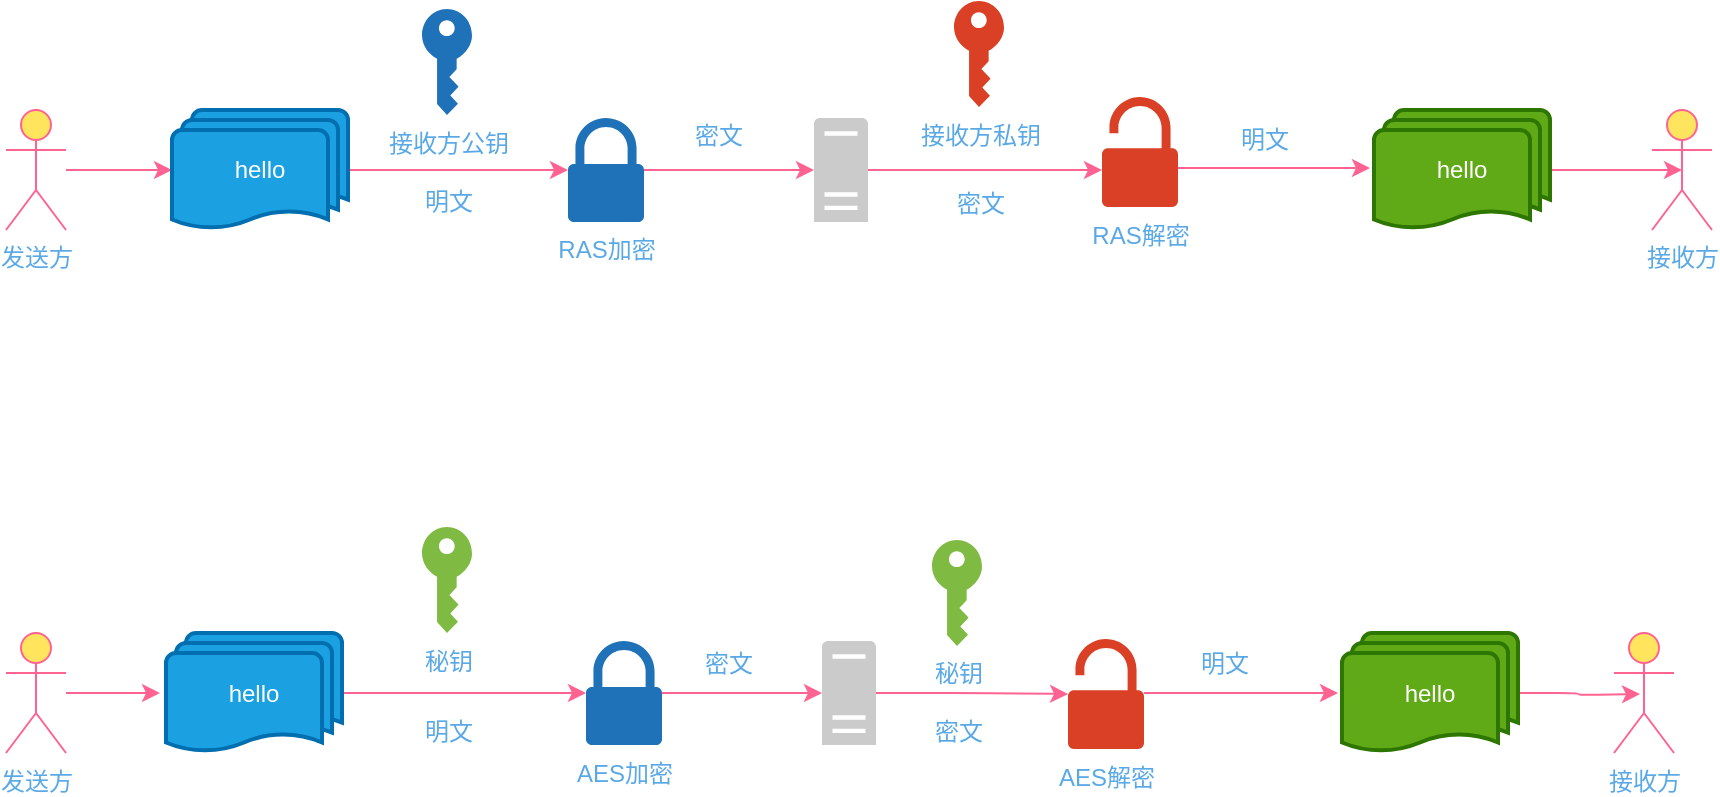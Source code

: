 <mxfile>
    <diagram id="boIPRINJ2YQL5eu0XOoe" name="第 1 页">
        <mxGraphModel dx="1178" dy="707" grid="0" gridSize="10" guides="1" tooltips="1" connect="1" arrows="1" fold="1" page="0" pageScale="1" pageWidth="827" pageHeight="1169" background="#ffffff" math="0" shadow="0">
            <root>
                <mxCell id="0"/>
                <mxCell id="1" parent="0"/>
                <mxCell id="4" value="" style="edgeStyle=orthogonalEdgeStyle;curved=0;rounded=1;sketch=0;orthogonalLoop=1;jettySize=auto;html=1;strokeColor=#FF6392;fillColor=#FFE45E;fontColor=#5AA9E6;entryX=0;entryY=0.5;entryDx=0;entryDy=0;entryPerimeter=0;" parent="1" source="2" target="8" edge="1">
                    <mxGeometry relative="1" as="geometry">
                        <mxPoint x="408" y="249" as="targetPoint"/>
                        <Array as="points"/>
                    </mxGeometry>
                </mxCell>
                <mxCell id="2" value="发送方" style="shape=umlActor;verticalLabelPosition=bottom;verticalAlign=top;html=1;fillColor=#FFE45E;strokeColor=#FF6392;fontColor=#5AA9E6;" parent="1" vertex="1">
                    <mxGeometry x="47" y="229" width="30" height="60" as="geometry"/>
                </mxCell>
                <mxCell id="3" value="接收方" style="shape=umlActor;verticalLabelPosition=bottom;verticalAlign=top;html=1;fillColor=#FFE45E;strokeColor=#FF6392;fontColor=#5AA9E6;" parent="1" vertex="1">
                    <mxGeometry x="870" y="229" width="30" height="60" as="geometry"/>
                </mxCell>
                <mxCell id="10" style="edgeStyle=orthogonalEdgeStyle;curved=0;rounded=1;sketch=0;orthogonalLoop=1;jettySize=auto;html=1;exitX=1;exitY=0.5;exitDx=0;exitDy=0;exitPerimeter=0;strokeColor=#FF6392;fillColor=#FFE45E;fontColor=#5AA9E6;" parent="1" source="8" target="37" edge="1">
                    <mxGeometry relative="1" as="geometry">
                        <mxPoint x="269" y="259" as="targetPoint"/>
                    </mxGeometry>
                </mxCell>
                <mxCell id="8" value="hello" style="strokeWidth=2;html=1;shape=mxgraph.flowchart.multi-document;whiteSpace=wrap;rounded=0;sketch=0;fillColor=#1ba1e2;fontColor=#ffffff;strokeColor=#006EAF;" parent="1" vertex="1">
                    <mxGeometry x="130" y="229" width="88" height="60" as="geometry"/>
                </mxCell>
                <mxCell id="19" style="edgeStyle=orthogonalEdgeStyle;curved=0;rounded=1;sketch=0;orthogonalLoop=1;jettySize=auto;html=1;strokeColor=#FF6392;fillColor=#FFE45E;fontColor=#5AA9E6;" parent="1" source="18" target="32" edge="1">
                    <mxGeometry relative="1" as="geometry">
                        <mxPoint x="468" y="259" as="targetPoint"/>
                        <Array as="points">
                            <mxPoint x="475" y="259"/>
                            <mxPoint x="475" y="256"/>
                        </Array>
                    </mxGeometry>
                </mxCell>
                <mxCell id="18" value="" style="pointerEvents=1;shadow=0;dashed=0;html=1;labelPosition=center;verticalLabelPosition=bottom;verticalAlign=top;outlineConnect=0;align=center;shape=mxgraph.office.servers.server_generic;fillColor=#CCCBCB;rounded=0;sketch=0;fontColor=#5AA9E6;strokeColor=none;" parent="1" vertex="1">
                    <mxGeometry x="451" y="233" width="27" height="52" as="geometry"/>
                </mxCell>
                <mxCell id="24" value="接收方私钥" style="pointerEvents=1;shadow=0;dashed=0;html=1;strokeColor=none;labelPosition=center;verticalLabelPosition=bottom;verticalAlign=top;outlineConnect=0;align=center;shape=mxgraph.office.security.key_permissions;fillColor=#DA4026;rounded=0;sketch=0;fontColor=#5AA9E6;" parent="1" vertex="1">
                    <mxGeometry x="521" y="174.5" width="25" height="53" as="geometry"/>
                </mxCell>
                <mxCell id="28" style="edgeStyle=orthogonalEdgeStyle;curved=0;rounded=1;sketch=0;orthogonalLoop=1;jettySize=auto;html=1;entryX=0.5;entryY=0.5;entryDx=0;entryDy=0;entryPerimeter=0;strokeColor=#FF6392;fillColor=#FFE45E;fontColor=#5AA9E6;" parent="1" source="26" target="3" edge="1">
                    <mxGeometry relative="1" as="geometry"/>
                </mxCell>
                <mxCell id="26" value="hello" style="strokeWidth=2;html=1;shape=mxgraph.flowchart.multi-document;whiteSpace=wrap;rounded=0;sketch=0;fillColor=#60a917;fontColor=#ffffff;strokeColor=#2D7600;" parent="1" vertex="1">
                    <mxGeometry x="731" y="229" width="88" height="60" as="geometry"/>
                </mxCell>
                <mxCell id="89" style="edgeStyle=orthogonalEdgeStyle;curved=0;rounded=1;sketch=0;orthogonalLoop=1;jettySize=auto;html=1;strokeColor=#FF6392;fillColor=#FFE45E;fontColor=#0000CC;" edge="1" parent="1" source="32">
                    <mxGeometry relative="1" as="geometry">
                        <mxPoint x="729" y="258" as="targetPoint"/>
                        <Array as="points">
                            <mxPoint x="729" y="258"/>
                        </Array>
                    </mxGeometry>
                </mxCell>
                <mxCell id="32" value="RAS解密" style="pointerEvents=1;shadow=0;dashed=0;html=1;strokeColor=none;labelPosition=center;verticalLabelPosition=bottom;verticalAlign=top;outlineConnect=0;align=center;shape=mxgraph.office.security.lock_unprotected;fillColor=#DA4026;rounded=0;sketch=0;fontColor=#5AA9E6;" parent="1" vertex="1">
                    <mxGeometry x="595" y="222.5" width="38" height="55" as="geometry"/>
                </mxCell>
                <mxCell id="35" value="接收方公钥" style="pointerEvents=1;shadow=0;dashed=0;html=1;strokeColor=none;labelPosition=center;verticalLabelPosition=bottom;verticalAlign=top;outlineConnect=0;align=center;shape=mxgraph.office.security.key_permissions;fillColor=#2072B8;rounded=0;sketch=0;fontColor=#5AA9E6;" parent="1" vertex="1">
                    <mxGeometry x="255" y="178.5" width="25" height="53" as="geometry"/>
                </mxCell>
                <mxCell id="86" style="edgeStyle=orthogonalEdgeStyle;curved=0;rounded=1;sketch=0;orthogonalLoop=1;jettySize=auto;html=1;strokeColor=#FF6392;fillColor=#FFE45E;fontColor=#0000CC;" parent="1" source="37" target="18" edge="1">
                    <mxGeometry relative="1" as="geometry"/>
                </mxCell>
                <mxCell id="37" value="RAS加密" style="pointerEvents=1;shadow=0;dashed=0;html=1;strokeColor=none;labelPosition=center;verticalLabelPosition=bottom;verticalAlign=top;outlineConnect=0;align=center;shape=mxgraph.office.security.lock_protected;fillColor=#2072B8;rounded=0;sketch=0;fontColor=#5AA9E6;" parent="1" vertex="1">
                    <mxGeometry x="328" y="233" width="38" height="52" as="geometry"/>
                </mxCell>
                <mxCell id="40" style="edgeStyle=orthogonalEdgeStyle;curved=0;rounded=1;sketch=0;orthogonalLoop=1;jettySize=auto;html=1;strokeColor=#FF6392;fillColor=#FFE45E;fontColor=#5AA9E6;" parent="1" source="39" edge="1">
                    <mxGeometry relative="1" as="geometry">
                        <mxPoint x="124" y="520.5" as="targetPoint"/>
                    </mxGeometry>
                </mxCell>
                <mxCell id="39" value="发送方" style="shape=umlActor;verticalLabelPosition=bottom;verticalAlign=top;html=1;fillColor=#FFE45E;strokeColor=#FF6392;fontColor=#5AA9E6;" parent="1" vertex="1">
                    <mxGeometry x="47" y="490.5" width="30" height="60" as="geometry"/>
                </mxCell>
                <mxCell id="91" style="edgeStyle=orthogonalEdgeStyle;curved=0;rounded=1;sketch=0;orthogonalLoop=1;jettySize=auto;html=1;strokeColor=#FF6392;fillColor=#FFE45E;fontColor=#0000CC;" edge="1" parent="1" source="44" target="47">
                    <mxGeometry relative="1" as="geometry"/>
                </mxCell>
                <mxCell id="44" value="hello" style="strokeWidth=2;html=1;shape=mxgraph.flowchart.multi-document;whiteSpace=wrap;rounded=0;sketch=0;fillColor=#1ba1e2;fontColor=#ffffff;strokeColor=#006EAF;" parent="1" vertex="1">
                    <mxGeometry x="127" y="490.5" width="88" height="60" as="geometry"/>
                </mxCell>
                <mxCell id="48" style="edgeStyle=orthogonalEdgeStyle;curved=0;rounded=1;sketch=0;orthogonalLoop=1;jettySize=auto;html=1;strokeColor=#FF6392;fillColor=#FFE45E;fontColor=#5AA9E6;" parent="1" source="47" edge="1" target="49">
                    <mxGeometry relative="1" as="geometry">
                        <mxPoint x="429" y="515.5" as="targetPoint"/>
                    </mxGeometry>
                </mxCell>
                <mxCell id="47" value="AES加密" style="pointerEvents=1;shadow=0;dashed=0;html=1;strokeColor=none;labelPosition=center;verticalLabelPosition=bottom;verticalAlign=top;outlineConnect=0;align=center;shape=mxgraph.office.security.lock_protected;fillColor=#2072B8;rounded=0;labelBackgroundColor=none;sketch=0;fontColor=#5AA9E6;" parent="1" vertex="1">
                    <mxGeometry x="337" y="494.5" width="38" height="52" as="geometry"/>
                </mxCell>
                <mxCell id="94" style="edgeStyle=orthogonalEdgeStyle;curved=0;rounded=1;sketch=0;orthogonalLoop=1;jettySize=auto;html=1;strokeColor=#FF6392;fillColor=#FFE45E;fontColor=#0000CC;" edge="1" parent="1" source="49" target="51">
                    <mxGeometry relative="1" as="geometry"/>
                </mxCell>
                <mxCell id="49" value="" style="pointerEvents=1;shadow=0;dashed=0;html=1;labelPosition=center;verticalLabelPosition=bottom;verticalAlign=top;outlineConnect=0;align=center;shape=mxgraph.office.servers.server_generic;fillColor=#CCCBCB;rounded=0;sketch=0;fontColor=#5AA9E6;strokeColor=none;" parent="1" vertex="1">
                    <mxGeometry x="455" y="494.5" width="27" height="52" as="geometry"/>
                </mxCell>
                <mxCell id="53" style="edgeStyle=orthogonalEdgeStyle;curved=0;rounded=1;sketch=0;orthogonalLoop=1;jettySize=auto;html=1;strokeColor=#FF6392;fillColor=#FFE45E;fontColor=#5AA9E6;" parent="1" source="51" edge="1">
                    <mxGeometry relative="1" as="geometry">
                        <mxPoint x="713" y="520.5" as="targetPoint"/>
                    </mxGeometry>
                </mxCell>
                <mxCell id="51" value="AES解密" style="pointerEvents=1;shadow=0;dashed=0;html=1;strokeColor=none;labelPosition=center;verticalLabelPosition=bottom;verticalAlign=top;outlineConnect=0;align=center;shape=mxgraph.office.security.lock_unprotected;fillColor=#DA4026;rounded=0;sketch=0;fontColor=#5AA9E6;" parent="1" vertex="1">
                    <mxGeometry x="578" y="493.5" width="38" height="55" as="geometry"/>
                </mxCell>
                <mxCell id="55" style="edgeStyle=orthogonalEdgeStyle;curved=0;rounded=1;sketch=0;orthogonalLoop=1;jettySize=auto;html=1;strokeColor=#FF6392;fillColor=#FFE45E;fontColor=#5AA9E6;" parent="1" source="54" edge="1">
                    <mxGeometry relative="1" as="geometry">
                        <mxPoint x="864" y="521" as="targetPoint"/>
                    </mxGeometry>
                </mxCell>
                <mxCell id="54" value="hello" style="strokeWidth=2;html=1;shape=mxgraph.flowchart.multi-document;whiteSpace=wrap;rounded=0;sketch=0;fillColor=#60a917;fontColor=#ffffff;strokeColor=#2D7600;" parent="1" vertex="1">
                    <mxGeometry x="715" y="490.5" width="88" height="60" as="geometry"/>
                </mxCell>
                <mxCell id="56" value="接收方" style="shape=umlActor;verticalLabelPosition=bottom;verticalAlign=top;html=1;fillColor=#FFE45E;strokeColor=#FF6392;fontColor=#5AA9E6;" parent="1" vertex="1">
                    <mxGeometry x="851" y="490.5" width="30" height="60" as="geometry"/>
                </mxCell>
                <mxCell id="57" value="秘钥" style="pointerEvents=1;shadow=0;dashed=0;html=1;strokeColor=none;labelPosition=center;verticalLabelPosition=bottom;verticalAlign=top;outlineConnect=0;align=center;shape=mxgraph.office.security.key_permissions;fillColor=#7FBA42;rounded=0;labelBackgroundColor=none;sketch=0;fontColor=#5AA9E6;" parent="1" vertex="1">
                    <mxGeometry x="255" y="437.5" width="25" height="53" as="geometry"/>
                </mxCell>
                <mxCell id="70" value="秘钥" style="pointerEvents=1;shadow=0;dashed=0;html=1;strokeColor=none;labelPosition=center;verticalLabelPosition=bottom;verticalAlign=top;outlineConnect=0;align=center;shape=mxgraph.office.security.key_permissions;fillColor=#7FBA42;rounded=0;labelBackgroundColor=none;sketch=0;fontColor=#5AA9E6;" parent="1" vertex="1">
                    <mxGeometry x="510" y="444" width="25" height="53" as="geometry"/>
                </mxCell>
                <mxCell id="72" value="明文" style="text;html=1;align=center;verticalAlign=middle;resizable=0;points=[];autosize=1;fontColor=#5AA9E6;" parent="1" vertex="1">
                    <mxGeometry x="250.5" y="530.5" width="34" height="18" as="geometry"/>
                </mxCell>
                <mxCell id="74" value="密文" style="text;html=1;align=center;verticalAlign=middle;resizable=0;points=[];autosize=1;fontColor=#5AA9E6;" parent="1" vertex="1">
                    <mxGeometry x="391" y="497" width="34" height="18" as="geometry"/>
                </mxCell>
                <mxCell id="75" value="密文" style="text;html=1;align=center;verticalAlign=middle;resizable=0;points=[];autosize=1;fontColor=#5AA9E6;" parent="1" vertex="1">
                    <mxGeometry x="505.5" y="530.5" width="34" height="18" as="geometry"/>
                </mxCell>
                <mxCell id="76" value="明文" style="text;html=1;align=center;verticalAlign=middle;resizable=0;points=[];autosize=1;fontColor=#5AA9E6;" parent="1" vertex="1">
                    <mxGeometry x="639" y="497" width="34" height="18" as="geometry"/>
                </mxCell>
                <mxCell id="79" value="明文" style="text;html=1;align=center;verticalAlign=middle;resizable=0;points=[];autosize=1;fontColor=#5AA9E6;" parent="1" vertex="1">
                    <mxGeometry x="250.5" y="265.5" width="34" height="18" as="geometry"/>
                </mxCell>
                <mxCell id="80" value="密文" style="text;html=1;align=center;verticalAlign=middle;resizable=0;points=[];autosize=1;fontColor=#5AA9E6;" parent="1" vertex="1">
                    <mxGeometry x="386" y="233" width="34" height="18" as="geometry"/>
                </mxCell>
                <mxCell id="81" value="密文" style="text;html=1;align=center;verticalAlign=middle;resizable=0;points=[];autosize=1;fontColor=#5AA9E6;" parent="1" vertex="1">
                    <mxGeometry x="516.5" y="267" width="34" height="18" as="geometry"/>
                </mxCell>
                <mxCell id="82" value="明文" style="text;html=1;align=center;verticalAlign=middle;resizable=0;points=[];autosize=1;fontColor=#5AA9E6;" parent="1" vertex="1">
                    <mxGeometry x="659" y="235" width="34" height="18" as="geometry"/>
                </mxCell>
            </root>
        </mxGraphModel>
    </diagram>
</mxfile>